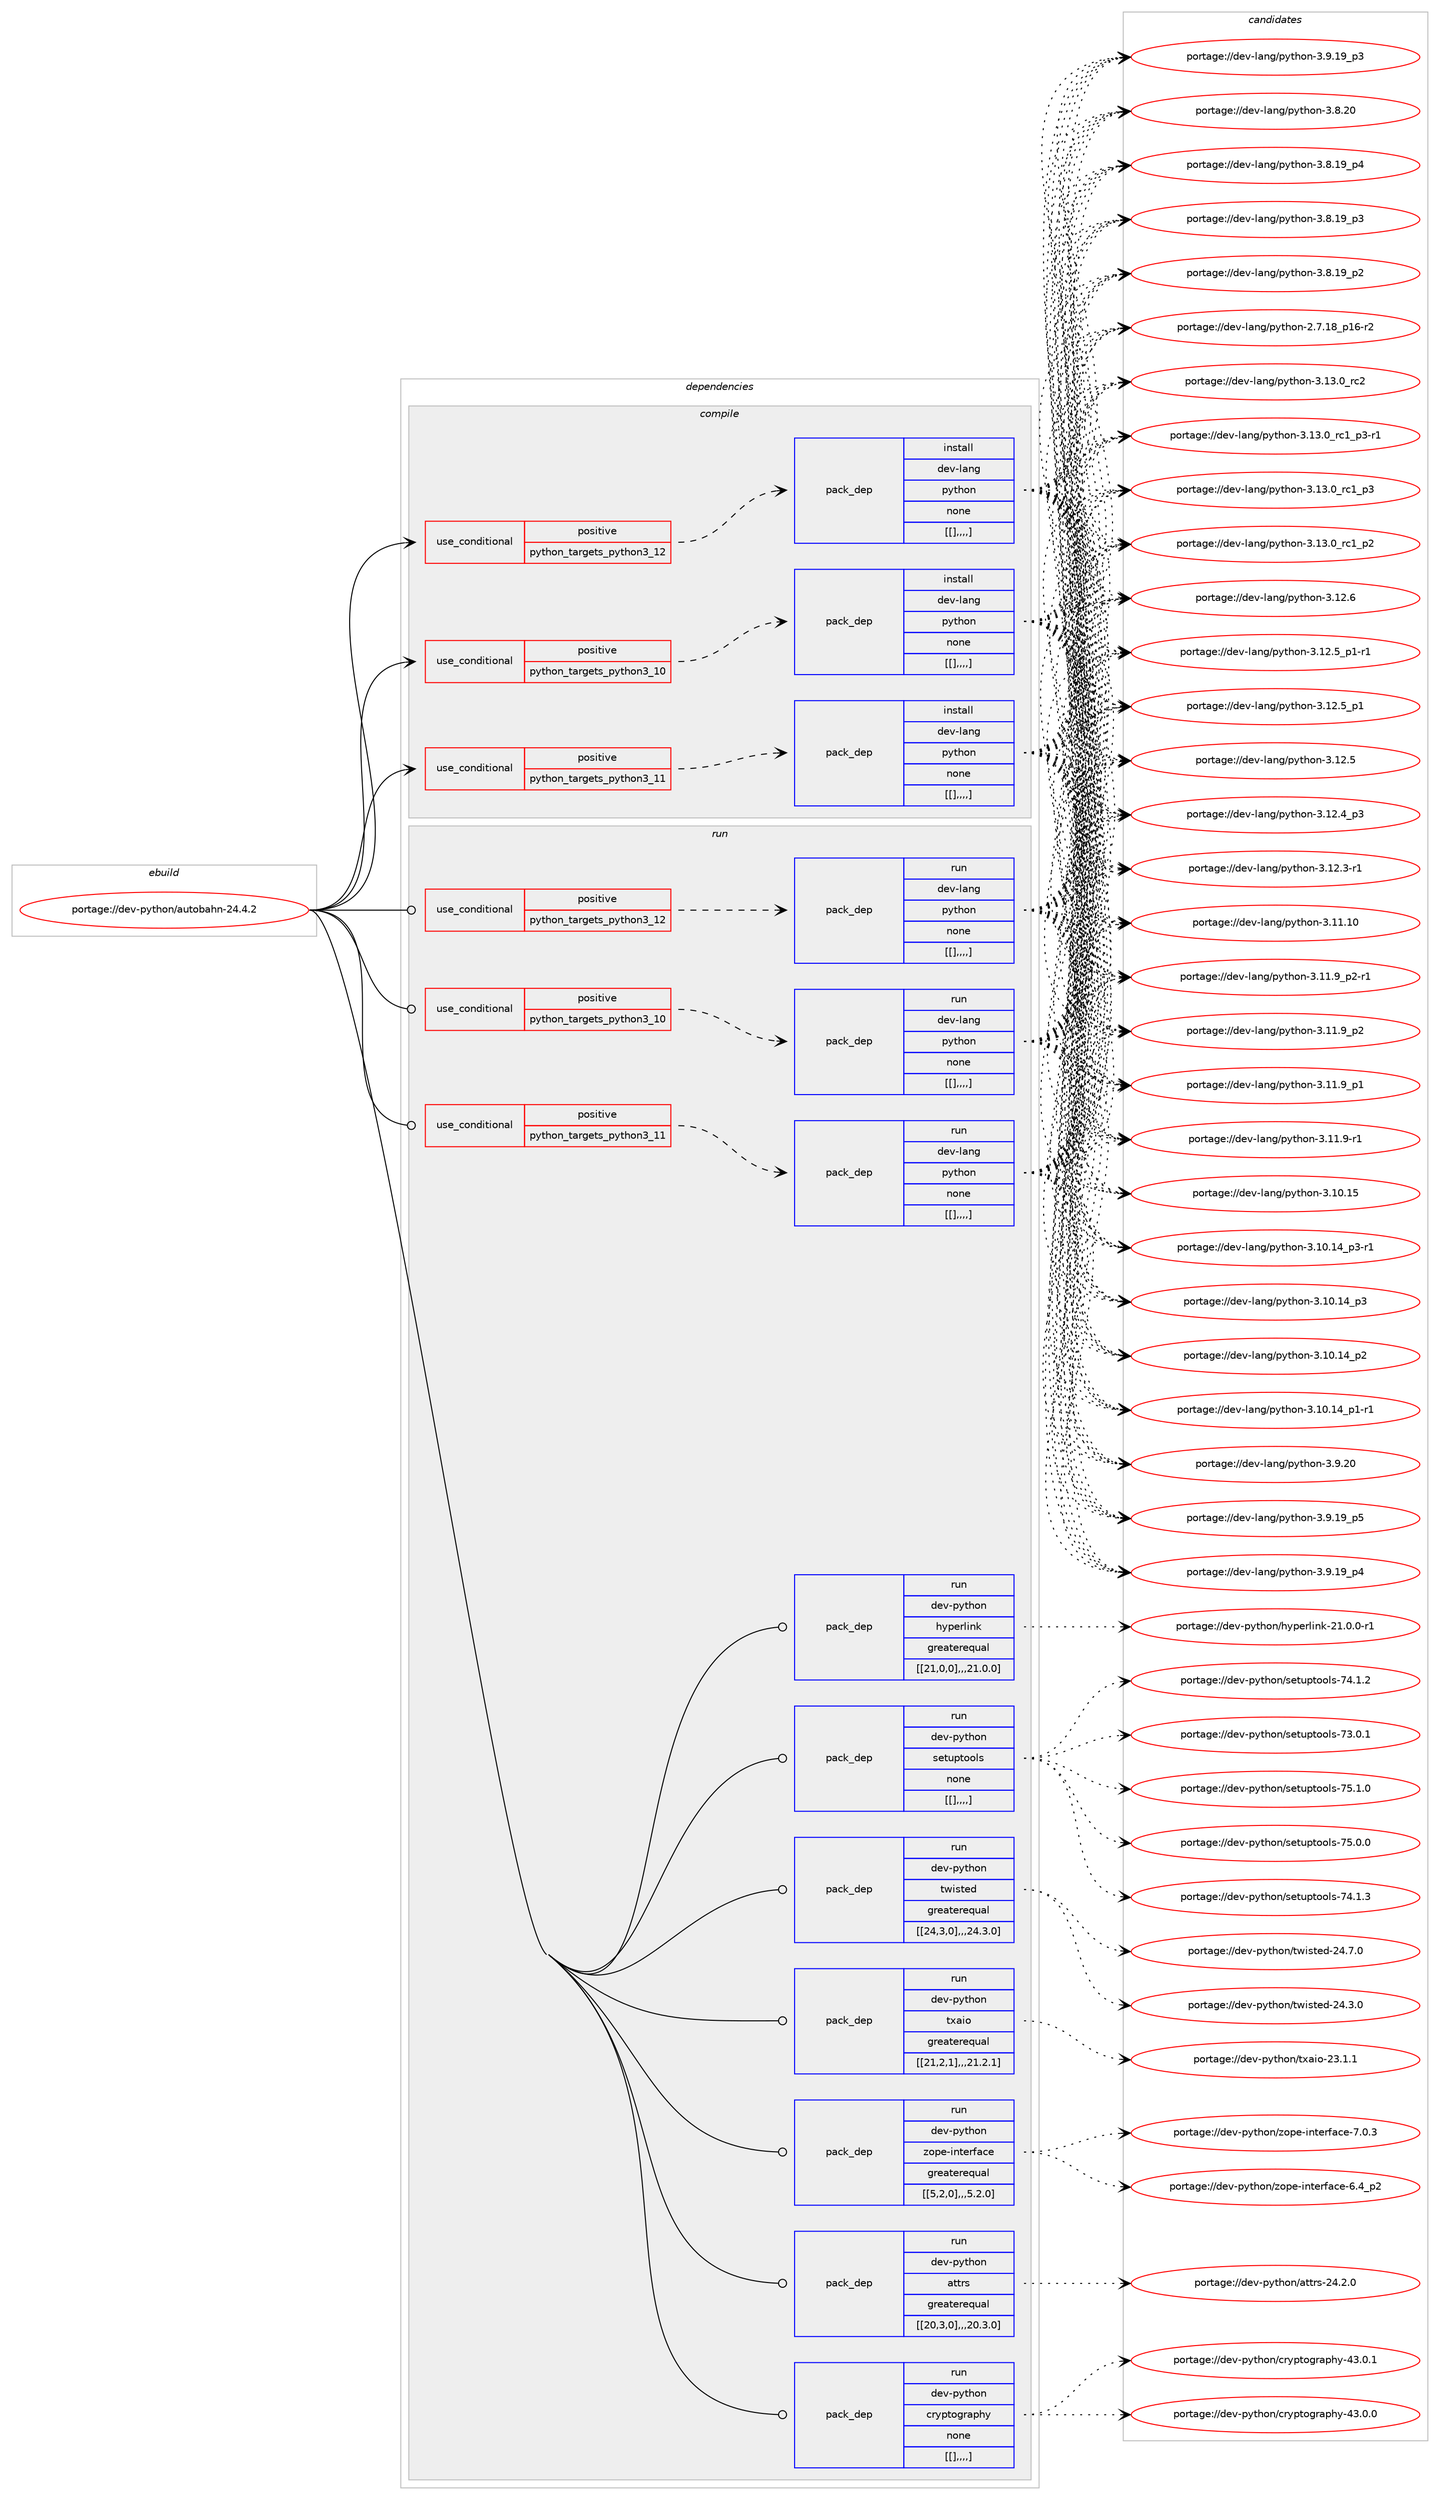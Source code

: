 digraph prolog {

# *************
# Graph options
# *************

newrank=true;
concentrate=true;
compound=true;
graph [rankdir=LR,fontname=Helvetica,fontsize=10,ranksep=1.5];#, ranksep=2.5, nodesep=0.2];
edge  [arrowhead=vee];
node  [fontname=Helvetica,fontsize=10];

# **********
# The ebuild
# **********

subgraph cluster_leftcol {
color=gray;
label=<<i>ebuild</i>>;
id [label="portage://dev-python/autobahn-24.4.2", color=red, width=4, href="../dev-python/autobahn-24.4.2.svg"];
}

# ****************
# The dependencies
# ****************

subgraph cluster_midcol {
color=gray;
label=<<i>dependencies</i>>;
subgraph cluster_compile {
fillcolor="#eeeeee";
style=filled;
label=<<i>compile</i>>;
subgraph cond31638 {
dependency143150 [label=<<TABLE BORDER="0" CELLBORDER="1" CELLSPACING="0" CELLPADDING="4"><TR><TD ROWSPAN="3" CELLPADDING="10">use_conditional</TD></TR><TR><TD>positive</TD></TR><TR><TD>python_targets_python3_10</TD></TR></TABLE>>, shape=none, color=red];
subgraph pack110299 {
dependency143151 [label=<<TABLE BORDER="0" CELLBORDER="1" CELLSPACING="0" CELLPADDING="4" WIDTH="220"><TR><TD ROWSPAN="6" CELLPADDING="30">pack_dep</TD></TR><TR><TD WIDTH="110">install</TD></TR><TR><TD>dev-lang</TD></TR><TR><TD>python</TD></TR><TR><TD>none</TD></TR><TR><TD>[[],,,,]</TD></TR></TABLE>>, shape=none, color=blue];
}
dependency143150:e -> dependency143151:w [weight=20,style="dashed",arrowhead="vee"];
}
id:e -> dependency143150:w [weight=20,style="solid",arrowhead="vee"];
subgraph cond31639 {
dependency143152 [label=<<TABLE BORDER="0" CELLBORDER="1" CELLSPACING="0" CELLPADDING="4"><TR><TD ROWSPAN="3" CELLPADDING="10">use_conditional</TD></TR><TR><TD>positive</TD></TR><TR><TD>python_targets_python3_11</TD></TR></TABLE>>, shape=none, color=red];
subgraph pack110300 {
dependency143153 [label=<<TABLE BORDER="0" CELLBORDER="1" CELLSPACING="0" CELLPADDING="4" WIDTH="220"><TR><TD ROWSPAN="6" CELLPADDING="30">pack_dep</TD></TR><TR><TD WIDTH="110">install</TD></TR><TR><TD>dev-lang</TD></TR><TR><TD>python</TD></TR><TR><TD>none</TD></TR><TR><TD>[[],,,,]</TD></TR></TABLE>>, shape=none, color=blue];
}
dependency143152:e -> dependency143153:w [weight=20,style="dashed",arrowhead="vee"];
}
id:e -> dependency143152:w [weight=20,style="solid",arrowhead="vee"];
subgraph cond31640 {
dependency143154 [label=<<TABLE BORDER="0" CELLBORDER="1" CELLSPACING="0" CELLPADDING="4"><TR><TD ROWSPAN="3" CELLPADDING="10">use_conditional</TD></TR><TR><TD>positive</TD></TR><TR><TD>python_targets_python3_12</TD></TR></TABLE>>, shape=none, color=red];
subgraph pack110301 {
dependency143155 [label=<<TABLE BORDER="0" CELLBORDER="1" CELLSPACING="0" CELLPADDING="4" WIDTH="220"><TR><TD ROWSPAN="6" CELLPADDING="30">pack_dep</TD></TR><TR><TD WIDTH="110">install</TD></TR><TR><TD>dev-lang</TD></TR><TR><TD>python</TD></TR><TR><TD>none</TD></TR><TR><TD>[[],,,,]</TD></TR></TABLE>>, shape=none, color=blue];
}
dependency143154:e -> dependency143155:w [weight=20,style="dashed",arrowhead="vee"];
}
id:e -> dependency143154:w [weight=20,style="solid",arrowhead="vee"];
}
subgraph cluster_compileandrun {
fillcolor="#eeeeee";
style=filled;
label=<<i>compile and run</i>>;
}
subgraph cluster_run {
fillcolor="#eeeeee";
style=filled;
label=<<i>run</i>>;
subgraph cond31641 {
dependency143156 [label=<<TABLE BORDER="0" CELLBORDER="1" CELLSPACING="0" CELLPADDING="4"><TR><TD ROWSPAN="3" CELLPADDING="10">use_conditional</TD></TR><TR><TD>positive</TD></TR><TR><TD>python_targets_python3_10</TD></TR></TABLE>>, shape=none, color=red];
subgraph pack110302 {
dependency143157 [label=<<TABLE BORDER="0" CELLBORDER="1" CELLSPACING="0" CELLPADDING="4" WIDTH="220"><TR><TD ROWSPAN="6" CELLPADDING="30">pack_dep</TD></TR><TR><TD WIDTH="110">run</TD></TR><TR><TD>dev-lang</TD></TR><TR><TD>python</TD></TR><TR><TD>none</TD></TR><TR><TD>[[],,,,]</TD></TR></TABLE>>, shape=none, color=blue];
}
dependency143156:e -> dependency143157:w [weight=20,style="dashed",arrowhead="vee"];
}
id:e -> dependency143156:w [weight=20,style="solid",arrowhead="odot"];
subgraph cond31642 {
dependency143158 [label=<<TABLE BORDER="0" CELLBORDER="1" CELLSPACING="0" CELLPADDING="4"><TR><TD ROWSPAN="3" CELLPADDING="10">use_conditional</TD></TR><TR><TD>positive</TD></TR><TR><TD>python_targets_python3_11</TD></TR></TABLE>>, shape=none, color=red];
subgraph pack110303 {
dependency143159 [label=<<TABLE BORDER="0" CELLBORDER="1" CELLSPACING="0" CELLPADDING="4" WIDTH="220"><TR><TD ROWSPAN="6" CELLPADDING="30">pack_dep</TD></TR><TR><TD WIDTH="110">run</TD></TR><TR><TD>dev-lang</TD></TR><TR><TD>python</TD></TR><TR><TD>none</TD></TR><TR><TD>[[],,,,]</TD></TR></TABLE>>, shape=none, color=blue];
}
dependency143158:e -> dependency143159:w [weight=20,style="dashed",arrowhead="vee"];
}
id:e -> dependency143158:w [weight=20,style="solid",arrowhead="odot"];
subgraph cond31643 {
dependency143160 [label=<<TABLE BORDER="0" CELLBORDER="1" CELLSPACING="0" CELLPADDING="4"><TR><TD ROWSPAN="3" CELLPADDING="10">use_conditional</TD></TR><TR><TD>positive</TD></TR><TR><TD>python_targets_python3_12</TD></TR></TABLE>>, shape=none, color=red];
subgraph pack110304 {
dependency143161 [label=<<TABLE BORDER="0" CELLBORDER="1" CELLSPACING="0" CELLPADDING="4" WIDTH="220"><TR><TD ROWSPAN="6" CELLPADDING="30">pack_dep</TD></TR><TR><TD WIDTH="110">run</TD></TR><TR><TD>dev-lang</TD></TR><TR><TD>python</TD></TR><TR><TD>none</TD></TR><TR><TD>[[],,,,]</TD></TR></TABLE>>, shape=none, color=blue];
}
dependency143160:e -> dependency143161:w [weight=20,style="dashed",arrowhead="vee"];
}
id:e -> dependency143160:w [weight=20,style="solid",arrowhead="odot"];
subgraph pack110305 {
dependency143162 [label=<<TABLE BORDER="0" CELLBORDER="1" CELLSPACING="0" CELLPADDING="4" WIDTH="220"><TR><TD ROWSPAN="6" CELLPADDING="30">pack_dep</TD></TR><TR><TD WIDTH="110">run</TD></TR><TR><TD>dev-python</TD></TR><TR><TD>attrs</TD></TR><TR><TD>greaterequal</TD></TR><TR><TD>[[20,3,0],,,20.3.0]</TD></TR></TABLE>>, shape=none, color=blue];
}
id:e -> dependency143162:w [weight=20,style="solid",arrowhead="odot"];
subgraph pack110306 {
dependency143163 [label=<<TABLE BORDER="0" CELLBORDER="1" CELLSPACING="0" CELLPADDING="4" WIDTH="220"><TR><TD ROWSPAN="6" CELLPADDING="30">pack_dep</TD></TR><TR><TD WIDTH="110">run</TD></TR><TR><TD>dev-python</TD></TR><TR><TD>cryptography</TD></TR><TR><TD>none</TD></TR><TR><TD>[[],,,,]</TD></TR></TABLE>>, shape=none, color=blue];
}
id:e -> dependency143163:w [weight=20,style="solid",arrowhead="odot"];
subgraph pack110307 {
dependency143164 [label=<<TABLE BORDER="0" CELLBORDER="1" CELLSPACING="0" CELLPADDING="4" WIDTH="220"><TR><TD ROWSPAN="6" CELLPADDING="30">pack_dep</TD></TR><TR><TD WIDTH="110">run</TD></TR><TR><TD>dev-python</TD></TR><TR><TD>hyperlink</TD></TR><TR><TD>greaterequal</TD></TR><TR><TD>[[21,0,0],,,21.0.0]</TD></TR></TABLE>>, shape=none, color=blue];
}
id:e -> dependency143164:w [weight=20,style="solid",arrowhead="odot"];
subgraph pack110308 {
dependency143165 [label=<<TABLE BORDER="0" CELLBORDER="1" CELLSPACING="0" CELLPADDING="4" WIDTH="220"><TR><TD ROWSPAN="6" CELLPADDING="30">pack_dep</TD></TR><TR><TD WIDTH="110">run</TD></TR><TR><TD>dev-python</TD></TR><TR><TD>setuptools</TD></TR><TR><TD>none</TD></TR><TR><TD>[[],,,,]</TD></TR></TABLE>>, shape=none, color=blue];
}
id:e -> dependency143165:w [weight=20,style="solid",arrowhead="odot"];
subgraph pack110309 {
dependency143166 [label=<<TABLE BORDER="0" CELLBORDER="1" CELLSPACING="0" CELLPADDING="4" WIDTH="220"><TR><TD ROWSPAN="6" CELLPADDING="30">pack_dep</TD></TR><TR><TD WIDTH="110">run</TD></TR><TR><TD>dev-python</TD></TR><TR><TD>twisted</TD></TR><TR><TD>greaterequal</TD></TR><TR><TD>[[24,3,0],,,24.3.0]</TD></TR></TABLE>>, shape=none, color=blue];
}
id:e -> dependency143166:w [weight=20,style="solid",arrowhead="odot"];
subgraph pack110310 {
dependency143167 [label=<<TABLE BORDER="0" CELLBORDER="1" CELLSPACING="0" CELLPADDING="4" WIDTH="220"><TR><TD ROWSPAN="6" CELLPADDING="30">pack_dep</TD></TR><TR><TD WIDTH="110">run</TD></TR><TR><TD>dev-python</TD></TR><TR><TD>txaio</TD></TR><TR><TD>greaterequal</TD></TR><TR><TD>[[21,2,1],,,21.2.1]</TD></TR></TABLE>>, shape=none, color=blue];
}
id:e -> dependency143167:w [weight=20,style="solid",arrowhead="odot"];
subgraph pack110311 {
dependency143168 [label=<<TABLE BORDER="0" CELLBORDER="1" CELLSPACING="0" CELLPADDING="4" WIDTH="220"><TR><TD ROWSPAN="6" CELLPADDING="30">pack_dep</TD></TR><TR><TD WIDTH="110">run</TD></TR><TR><TD>dev-python</TD></TR><TR><TD>zope-interface</TD></TR><TR><TD>greaterequal</TD></TR><TR><TD>[[5,2,0],,,5.2.0]</TD></TR></TABLE>>, shape=none, color=blue];
}
id:e -> dependency143168:w [weight=20,style="solid",arrowhead="odot"];
}
}

# **************
# The candidates
# **************

subgraph cluster_choices {
rank=same;
color=gray;
label=<<i>candidates</i>>;

subgraph choice110299 {
color=black;
nodesep=1;
choice10010111845108971101034711212111610411111045514649514648951149950 [label="portage://dev-lang/python-3.13.0_rc2", color=red, width=4,href="../dev-lang/python-3.13.0_rc2.svg"];
choice1001011184510897110103471121211161041111104551464951464895114994995112514511449 [label="portage://dev-lang/python-3.13.0_rc1_p3-r1", color=red, width=4,href="../dev-lang/python-3.13.0_rc1_p3-r1.svg"];
choice100101118451089711010347112121116104111110455146495146489511499499511251 [label="portage://dev-lang/python-3.13.0_rc1_p3", color=red, width=4,href="../dev-lang/python-3.13.0_rc1_p3.svg"];
choice100101118451089711010347112121116104111110455146495146489511499499511250 [label="portage://dev-lang/python-3.13.0_rc1_p2", color=red, width=4,href="../dev-lang/python-3.13.0_rc1_p2.svg"];
choice10010111845108971101034711212111610411111045514649504654 [label="portage://dev-lang/python-3.12.6", color=red, width=4,href="../dev-lang/python-3.12.6.svg"];
choice1001011184510897110103471121211161041111104551464950465395112494511449 [label="portage://dev-lang/python-3.12.5_p1-r1", color=red, width=4,href="../dev-lang/python-3.12.5_p1-r1.svg"];
choice100101118451089711010347112121116104111110455146495046539511249 [label="portage://dev-lang/python-3.12.5_p1", color=red, width=4,href="../dev-lang/python-3.12.5_p1.svg"];
choice10010111845108971101034711212111610411111045514649504653 [label="portage://dev-lang/python-3.12.5", color=red, width=4,href="../dev-lang/python-3.12.5.svg"];
choice100101118451089711010347112121116104111110455146495046529511251 [label="portage://dev-lang/python-3.12.4_p3", color=red, width=4,href="../dev-lang/python-3.12.4_p3.svg"];
choice100101118451089711010347112121116104111110455146495046514511449 [label="portage://dev-lang/python-3.12.3-r1", color=red, width=4,href="../dev-lang/python-3.12.3-r1.svg"];
choice1001011184510897110103471121211161041111104551464949464948 [label="portage://dev-lang/python-3.11.10", color=red, width=4,href="../dev-lang/python-3.11.10.svg"];
choice1001011184510897110103471121211161041111104551464949465795112504511449 [label="portage://dev-lang/python-3.11.9_p2-r1", color=red, width=4,href="../dev-lang/python-3.11.9_p2-r1.svg"];
choice100101118451089711010347112121116104111110455146494946579511250 [label="portage://dev-lang/python-3.11.9_p2", color=red, width=4,href="../dev-lang/python-3.11.9_p2.svg"];
choice100101118451089711010347112121116104111110455146494946579511249 [label="portage://dev-lang/python-3.11.9_p1", color=red, width=4,href="../dev-lang/python-3.11.9_p1.svg"];
choice100101118451089711010347112121116104111110455146494946574511449 [label="portage://dev-lang/python-3.11.9-r1", color=red, width=4,href="../dev-lang/python-3.11.9-r1.svg"];
choice1001011184510897110103471121211161041111104551464948464953 [label="portage://dev-lang/python-3.10.15", color=red, width=4,href="../dev-lang/python-3.10.15.svg"];
choice100101118451089711010347112121116104111110455146494846495295112514511449 [label="portage://dev-lang/python-3.10.14_p3-r1", color=red, width=4,href="../dev-lang/python-3.10.14_p3-r1.svg"];
choice10010111845108971101034711212111610411111045514649484649529511251 [label="portage://dev-lang/python-3.10.14_p3", color=red, width=4,href="../dev-lang/python-3.10.14_p3.svg"];
choice10010111845108971101034711212111610411111045514649484649529511250 [label="portage://dev-lang/python-3.10.14_p2", color=red, width=4,href="../dev-lang/python-3.10.14_p2.svg"];
choice100101118451089711010347112121116104111110455146494846495295112494511449 [label="portage://dev-lang/python-3.10.14_p1-r1", color=red, width=4,href="../dev-lang/python-3.10.14_p1-r1.svg"];
choice10010111845108971101034711212111610411111045514657465048 [label="portage://dev-lang/python-3.9.20", color=red, width=4,href="../dev-lang/python-3.9.20.svg"];
choice100101118451089711010347112121116104111110455146574649579511253 [label="portage://dev-lang/python-3.9.19_p5", color=red, width=4,href="../dev-lang/python-3.9.19_p5.svg"];
choice100101118451089711010347112121116104111110455146574649579511252 [label="portage://dev-lang/python-3.9.19_p4", color=red, width=4,href="../dev-lang/python-3.9.19_p4.svg"];
choice100101118451089711010347112121116104111110455146574649579511251 [label="portage://dev-lang/python-3.9.19_p3", color=red, width=4,href="../dev-lang/python-3.9.19_p3.svg"];
choice10010111845108971101034711212111610411111045514656465048 [label="portage://dev-lang/python-3.8.20", color=red, width=4,href="../dev-lang/python-3.8.20.svg"];
choice100101118451089711010347112121116104111110455146564649579511252 [label="portage://dev-lang/python-3.8.19_p4", color=red, width=4,href="../dev-lang/python-3.8.19_p4.svg"];
choice100101118451089711010347112121116104111110455146564649579511251 [label="portage://dev-lang/python-3.8.19_p3", color=red, width=4,href="../dev-lang/python-3.8.19_p3.svg"];
choice100101118451089711010347112121116104111110455146564649579511250 [label="portage://dev-lang/python-3.8.19_p2", color=red, width=4,href="../dev-lang/python-3.8.19_p2.svg"];
choice100101118451089711010347112121116104111110455046554649569511249544511450 [label="portage://dev-lang/python-2.7.18_p16-r2", color=red, width=4,href="../dev-lang/python-2.7.18_p16-r2.svg"];
dependency143151:e -> choice10010111845108971101034711212111610411111045514649514648951149950:w [style=dotted,weight="100"];
dependency143151:e -> choice1001011184510897110103471121211161041111104551464951464895114994995112514511449:w [style=dotted,weight="100"];
dependency143151:e -> choice100101118451089711010347112121116104111110455146495146489511499499511251:w [style=dotted,weight="100"];
dependency143151:e -> choice100101118451089711010347112121116104111110455146495146489511499499511250:w [style=dotted,weight="100"];
dependency143151:e -> choice10010111845108971101034711212111610411111045514649504654:w [style=dotted,weight="100"];
dependency143151:e -> choice1001011184510897110103471121211161041111104551464950465395112494511449:w [style=dotted,weight="100"];
dependency143151:e -> choice100101118451089711010347112121116104111110455146495046539511249:w [style=dotted,weight="100"];
dependency143151:e -> choice10010111845108971101034711212111610411111045514649504653:w [style=dotted,weight="100"];
dependency143151:e -> choice100101118451089711010347112121116104111110455146495046529511251:w [style=dotted,weight="100"];
dependency143151:e -> choice100101118451089711010347112121116104111110455146495046514511449:w [style=dotted,weight="100"];
dependency143151:e -> choice1001011184510897110103471121211161041111104551464949464948:w [style=dotted,weight="100"];
dependency143151:e -> choice1001011184510897110103471121211161041111104551464949465795112504511449:w [style=dotted,weight="100"];
dependency143151:e -> choice100101118451089711010347112121116104111110455146494946579511250:w [style=dotted,weight="100"];
dependency143151:e -> choice100101118451089711010347112121116104111110455146494946579511249:w [style=dotted,weight="100"];
dependency143151:e -> choice100101118451089711010347112121116104111110455146494946574511449:w [style=dotted,weight="100"];
dependency143151:e -> choice1001011184510897110103471121211161041111104551464948464953:w [style=dotted,weight="100"];
dependency143151:e -> choice100101118451089711010347112121116104111110455146494846495295112514511449:w [style=dotted,weight="100"];
dependency143151:e -> choice10010111845108971101034711212111610411111045514649484649529511251:w [style=dotted,weight="100"];
dependency143151:e -> choice10010111845108971101034711212111610411111045514649484649529511250:w [style=dotted,weight="100"];
dependency143151:e -> choice100101118451089711010347112121116104111110455146494846495295112494511449:w [style=dotted,weight="100"];
dependency143151:e -> choice10010111845108971101034711212111610411111045514657465048:w [style=dotted,weight="100"];
dependency143151:e -> choice100101118451089711010347112121116104111110455146574649579511253:w [style=dotted,weight="100"];
dependency143151:e -> choice100101118451089711010347112121116104111110455146574649579511252:w [style=dotted,weight="100"];
dependency143151:e -> choice100101118451089711010347112121116104111110455146574649579511251:w [style=dotted,weight="100"];
dependency143151:e -> choice10010111845108971101034711212111610411111045514656465048:w [style=dotted,weight="100"];
dependency143151:e -> choice100101118451089711010347112121116104111110455146564649579511252:w [style=dotted,weight="100"];
dependency143151:e -> choice100101118451089711010347112121116104111110455146564649579511251:w [style=dotted,weight="100"];
dependency143151:e -> choice100101118451089711010347112121116104111110455146564649579511250:w [style=dotted,weight="100"];
dependency143151:e -> choice100101118451089711010347112121116104111110455046554649569511249544511450:w [style=dotted,weight="100"];
}
subgraph choice110300 {
color=black;
nodesep=1;
choice10010111845108971101034711212111610411111045514649514648951149950 [label="portage://dev-lang/python-3.13.0_rc2", color=red, width=4,href="../dev-lang/python-3.13.0_rc2.svg"];
choice1001011184510897110103471121211161041111104551464951464895114994995112514511449 [label="portage://dev-lang/python-3.13.0_rc1_p3-r1", color=red, width=4,href="../dev-lang/python-3.13.0_rc1_p3-r1.svg"];
choice100101118451089711010347112121116104111110455146495146489511499499511251 [label="portage://dev-lang/python-3.13.0_rc1_p3", color=red, width=4,href="../dev-lang/python-3.13.0_rc1_p3.svg"];
choice100101118451089711010347112121116104111110455146495146489511499499511250 [label="portage://dev-lang/python-3.13.0_rc1_p2", color=red, width=4,href="../dev-lang/python-3.13.0_rc1_p2.svg"];
choice10010111845108971101034711212111610411111045514649504654 [label="portage://dev-lang/python-3.12.6", color=red, width=4,href="../dev-lang/python-3.12.6.svg"];
choice1001011184510897110103471121211161041111104551464950465395112494511449 [label="portage://dev-lang/python-3.12.5_p1-r1", color=red, width=4,href="../dev-lang/python-3.12.5_p1-r1.svg"];
choice100101118451089711010347112121116104111110455146495046539511249 [label="portage://dev-lang/python-3.12.5_p1", color=red, width=4,href="../dev-lang/python-3.12.5_p1.svg"];
choice10010111845108971101034711212111610411111045514649504653 [label="portage://dev-lang/python-3.12.5", color=red, width=4,href="../dev-lang/python-3.12.5.svg"];
choice100101118451089711010347112121116104111110455146495046529511251 [label="portage://dev-lang/python-3.12.4_p3", color=red, width=4,href="../dev-lang/python-3.12.4_p3.svg"];
choice100101118451089711010347112121116104111110455146495046514511449 [label="portage://dev-lang/python-3.12.3-r1", color=red, width=4,href="../dev-lang/python-3.12.3-r1.svg"];
choice1001011184510897110103471121211161041111104551464949464948 [label="portage://dev-lang/python-3.11.10", color=red, width=4,href="../dev-lang/python-3.11.10.svg"];
choice1001011184510897110103471121211161041111104551464949465795112504511449 [label="portage://dev-lang/python-3.11.9_p2-r1", color=red, width=4,href="../dev-lang/python-3.11.9_p2-r1.svg"];
choice100101118451089711010347112121116104111110455146494946579511250 [label="portage://dev-lang/python-3.11.9_p2", color=red, width=4,href="../dev-lang/python-3.11.9_p2.svg"];
choice100101118451089711010347112121116104111110455146494946579511249 [label="portage://dev-lang/python-3.11.9_p1", color=red, width=4,href="../dev-lang/python-3.11.9_p1.svg"];
choice100101118451089711010347112121116104111110455146494946574511449 [label="portage://dev-lang/python-3.11.9-r1", color=red, width=4,href="../dev-lang/python-3.11.9-r1.svg"];
choice1001011184510897110103471121211161041111104551464948464953 [label="portage://dev-lang/python-3.10.15", color=red, width=4,href="../dev-lang/python-3.10.15.svg"];
choice100101118451089711010347112121116104111110455146494846495295112514511449 [label="portage://dev-lang/python-3.10.14_p3-r1", color=red, width=4,href="../dev-lang/python-3.10.14_p3-r1.svg"];
choice10010111845108971101034711212111610411111045514649484649529511251 [label="portage://dev-lang/python-3.10.14_p3", color=red, width=4,href="../dev-lang/python-3.10.14_p3.svg"];
choice10010111845108971101034711212111610411111045514649484649529511250 [label="portage://dev-lang/python-3.10.14_p2", color=red, width=4,href="../dev-lang/python-3.10.14_p2.svg"];
choice100101118451089711010347112121116104111110455146494846495295112494511449 [label="portage://dev-lang/python-3.10.14_p1-r1", color=red, width=4,href="../dev-lang/python-3.10.14_p1-r1.svg"];
choice10010111845108971101034711212111610411111045514657465048 [label="portage://dev-lang/python-3.9.20", color=red, width=4,href="../dev-lang/python-3.9.20.svg"];
choice100101118451089711010347112121116104111110455146574649579511253 [label="portage://dev-lang/python-3.9.19_p5", color=red, width=4,href="../dev-lang/python-3.9.19_p5.svg"];
choice100101118451089711010347112121116104111110455146574649579511252 [label="portage://dev-lang/python-3.9.19_p4", color=red, width=4,href="../dev-lang/python-3.9.19_p4.svg"];
choice100101118451089711010347112121116104111110455146574649579511251 [label="portage://dev-lang/python-3.9.19_p3", color=red, width=4,href="../dev-lang/python-3.9.19_p3.svg"];
choice10010111845108971101034711212111610411111045514656465048 [label="portage://dev-lang/python-3.8.20", color=red, width=4,href="../dev-lang/python-3.8.20.svg"];
choice100101118451089711010347112121116104111110455146564649579511252 [label="portage://dev-lang/python-3.8.19_p4", color=red, width=4,href="../dev-lang/python-3.8.19_p4.svg"];
choice100101118451089711010347112121116104111110455146564649579511251 [label="portage://dev-lang/python-3.8.19_p3", color=red, width=4,href="../dev-lang/python-3.8.19_p3.svg"];
choice100101118451089711010347112121116104111110455146564649579511250 [label="portage://dev-lang/python-3.8.19_p2", color=red, width=4,href="../dev-lang/python-3.8.19_p2.svg"];
choice100101118451089711010347112121116104111110455046554649569511249544511450 [label="portage://dev-lang/python-2.7.18_p16-r2", color=red, width=4,href="../dev-lang/python-2.7.18_p16-r2.svg"];
dependency143153:e -> choice10010111845108971101034711212111610411111045514649514648951149950:w [style=dotted,weight="100"];
dependency143153:e -> choice1001011184510897110103471121211161041111104551464951464895114994995112514511449:w [style=dotted,weight="100"];
dependency143153:e -> choice100101118451089711010347112121116104111110455146495146489511499499511251:w [style=dotted,weight="100"];
dependency143153:e -> choice100101118451089711010347112121116104111110455146495146489511499499511250:w [style=dotted,weight="100"];
dependency143153:e -> choice10010111845108971101034711212111610411111045514649504654:w [style=dotted,weight="100"];
dependency143153:e -> choice1001011184510897110103471121211161041111104551464950465395112494511449:w [style=dotted,weight="100"];
dependency143153:e -> choice100101118451089711010347112121116104111110455146495046539511249:w [style=dotted,weight="100"];
dependency143153:e -> choice10010111845108971101034711212111610411111045514649504653:w [style=dotted,weight="100"];
dependency143153:e -> choice100101118451089711010347112121116104111110455146495046529511251:w [style=dotted,weight="100"];
dependency143153:e -> choice100101118451089711010347112121116104111110455146495046514511449:w [style=dotted,weight="100"];
dependency143153:e -> choice1001011184510897110103471121211161041111104551464949464948:w [style=dotted,weight="100"];
dependency143153:e -> choice1001011184510897110103471121211161041111104551464949465795112504511449:w [style=dotted,weight="100"];
dependency143153:e -> choice100101118451089711010347112121116104111110455146494946579511250:w [style=dotted,weight="100"];
dependency143153:e -> choice100101118451089711010347112121116104111110455146494946579511249:w [style=dotted,weight="100"];
dependency143153:e -> choice100101118451089711010347112121116104111110455146494946574511449:w [style=dotted,weight="100"];
dependency143153:e -> choice1001011184510897110103471121211161041111104551464948464953:w [style=dotted,weight="100"];
dependency143153:e -> choice100101118451089711010347112121116104111110455146494846495295112514511449:w [style=dotted,weight="100"];
dependency143153:e -> choice10010111845108971101034711212111610411111045514649484649529511251:w [style=dotted,weight="100"];
dependency143153:e -> choice10010111845108971101034711212111610411111045514649484649529511250:w [style=dotted,weight="100"];
dependency143153:e -> choice100101118451089711010347112121116104111110455146494846495295112494511449:w [style=dotted,weight="100"];
dependency143153:e -> choice10010111845108971101034711212111610411111045514657465048:w [style=dotted,weight="100"];
dependency143153:e -> choice100101118451089711010347112121116104111110455146574649579511253:w [style=dotted,weight="100"];
dependency143153:e -> choice100101118451089711010347112121116104111110455146574649579511252:w [style=dotted,weight="100"];
dependency143153:e -> choice100101118451089711010347112121116104111110455146574649579511251:w [style=dotted,weight="100"];
dependency143153:e -> choice10010111845108971101034711212111610411111045514656465048:w [style=dotted,weight="100"];
dependency143153:e -> choice100101118451089711010347112121116104111110455146564649579511252:w [style=dotted,weight="100"];
dependency143153:e -> choice100101118451089711010347112121116104111110455146564649579511251:w [style=dotted,weight="100"];
dependency143153:e -> choice100101118451089711010347112121116104111110455146564649579511250:w [style=dotted,weight="100"];
dependency143153:e -> choice100101118451089711010347112121116104111110455046554649569511249544511450:w [style=dotted,weight="100"];
}
subgraph choice110301 {
color=black;
nodesep=1;
choice10010111845108971101034711212111610411111045514649514648951149950 [label="portage://dev-lang/python-3.13.0_rc2", color=red, width=4,href="../dev-lang/python-3.13.0_rc2.svg"];
choice1001011184510897110103471121211161041111104551464951464895114994995112514511449 [label="portage://dev-lang/python-3.13.0_rc1_p3-r1", color=red, width=4,href="../dev-lang/python-3.13.0_rc1_p3-r1.svg"];
choice100101118451089711010347112121116104111110455146495146489511499499511251 [label="portage://dev-lang/python-3.13.0_rc1_p3", color=red, width=4,href="../dev-lang/python-3.13.0_rc1_p3.svg"];
choice100101118451089711010347112121116104111110455146495146489511499499511250 [label="portage://dev-lang/python-3.13.0_rc1_p2", color=red, width=4,href="../dev-lang/python-3.13.0_rc1_p2.svg"];
choice10010111845108971101034711212111610411111045514649504654 [label="portage://dev-lang/python-3.12.6", color=red, width=4,href="../dev-lang/python-3.12.6.svg"];
choice1001011184510897110103471121211161041111104551464950465395112494511449 [label="portage://dev-lang/python-3.12.5_p1-r1", color=red, width=4,href="../dev-lang/python-3.12.5_p1-r1.svg"];
choice100101118451089711010347112121116104111110455146495046539511249 [label="portage://dev-lang/python-3.12.5_p1", color=red, width=4,href="../dev-lang/python-3.12.5_p1.svg"];
choice10010111845108971101034711212111610411111045514649504653 [label="portage://dev-lang/python-3.12.5", color=red, width=4,href="../dev-lang/python-3.12.5.svg"];
choice100101118451089711010347112121116104111110455146495046529511251 [label="portage://dev-lang/python-3.12.4_p3", color=red, width=4,href="../dev-lang/python-3.12.4_p3.svg"];
choice100101118451089711010347112121116104111110455146495046514511449 [label="portage://dev-lang/python-3.12.3-r1", color=red, width=4,href="../dev-lang/python-3.12.3-r1.svg"];
choice1001011184510897110103471121211161041111104551464949464948 [label="portage://dev-lang/python-3.11.10", color=red, width=4,href="../dev-lang/python-3.11.10.svg"];
choice1001011184510897110103471121211161041111104551464949465795112504511449 [label="portage://dev-lang/python-3.11.9_p2-r1", color=red, width=4,href="../dev-lang/python-3.11.9_p2-r1.svg"];
choice100101118451089711010347112121116104111110455146494946579511250 [label="portage://dev-lang/python-3.11.9_p2", color=red, width=4,href="../dev-lang/python-3.11.9_p2.svg"];
choice100101118451089711010347112121116104111110455146494946579511249 [label="portage://dev-lang/python-3.11.9_p1", color=red, width=4,href="../dev-lang/python-3.11.9_p1.svg"];
choice100101118451089711010347112121116104111110455146494946574511449 [label="portage://dev-lang/python-3.11.9-r1", color=red, width=4,href="../dev-lang/python-3.11.9-r1.svg"];
choice1001011184510897110103471121211161041111104551464948464953 [label="portage://dev-lang/python-3.10.15", color=red, width=4,href="../dev-lang/python-3.10.15.svg"];
choice100101118451089711010347112121116104111110455146494846495295112514511449 [label="portage://dev-lang/python-3.10.14_p3-r1", color=red, width=4,href="../dev-lang/python-3.10.14_p3-r1.svg"];
choice10010111845108971101034711212111610411111045514649484649529511251 [label="portage://dev-lang/python-3.10.14_p3", color=red, width=4,href="../dev-lang/python-3.10.14_p3.svg"];
choice10010111845108971101034711212111610411111045514649484649529511250 [label="portage://dev-lang/python-3.10.14_p2", color=red, width=4,href="../dev-lang/python-3.10.14_p2.svg"];
choice100101118451089711010347112121116104111110455146494846495295112494511449 [label="portage://dev-lang/python-3.10.14_p1-r1", color=red, width=4,href="../dev-lang/python-3.10.14_p1-r1.svg"];
choice10010111845108971101034711212111610411111045514657465048 [label="portage://dev-lang/python-3.9.20", color=red, width=4,href="../dev-lang/python-3.9.20.svg"];
choice100101118451089711010347112121116104111110455146574649579511253 [label="portage://dev-lang/python-3.9.19_p5", color=red, width=4,href="../dev-lang/python-3.9.19_p5.svg"];
choice100101118451089711010347112121116104111110455146574649579511252 [label="portage://dev-lang/python-3.9.19_p4", color=red, width=4,href="../dev-lang/python-3.9.19_p4.svg"];
choice100101118451089711010347112121116104111110455146574649579511251 [label="portage://dev-lang/python-3.9.19_p3", color=red, width=4,href="../dev-lang/python-3.9.19_p3.svg"];
choice10010111845108971101034711212111610411111045514656465048 [label="portage://dev-lang/python-3.8.20", color=red, width=4,href="../dev-lang/python-3.8.20.svg"];
choice100101118451089711010347112121116104111110455146564649579511252 [label="portage://dev-lang/python-3.8.19_p4", color=red, width=4,href="../dev-lang/python-3.8.19_p4.svg"];
choice100101118451089711010347112121116104111110455146564649579511251 [label="portage://dev-lang/python-3.8.19_p3", color=red, width=4,href="../dev-lang/python-3.8.19_p3.svg"];
choice100101118451089711010347112121116104111110455146564649579511250 [label="portage://dev-lang/python-3.8.19_p2", color=red, width=4,href="../dev-lang/python-3.8.19_p2.svg"];
choice100101118451089711010347112121116104111110455046554649569511249544511450 [label="portage://dev-lang/python-2.7.18_p16-r2", color=red, width=4,href="../dev-lang/python-2.7.18_p16-r2.svg"];
dependency143155:e -> choice10010111845108971101034711212111610411111045514649514648951149950:w [style=dotted,weight="100"];
dependency143155:e -> choice1001011184510897110103471121211161041111104551464951464895114994995112514511449:w [style=dotted,weight="100"];
dependency143155:e -> choice100101118451089711010347112121116104111110455146495146489511499499511251:w [style=dotted,weight="100"];
dependency143155:e -> choice100101118451089711010347112121116104111110455146495146489511499499511250:w [style=dotted,weight="100"];
dependency143155:e -> choice10010111845108971101034711212111610411111045514649504654:w [style=dotted,weight="100"];
dependency143155:e -> choice1001011184510897110103471121211161041111104551464950465395112494511449:w [style=dotted,weight="100"];
dependency143155:e -> choice100101118451089711010347112121116104111110455146495046539511249:w [style=dotted,weight="100"];
dependency143155:e -> choice10010111845108971101034711212111610411111045514649504653:w [style=dotted,weight="100"];
dependency143155:e -> choice100101118451089711010347112121116104111110455146495046529511251:w [style=dotted,weight="100"];
dependency143155:e -> choice100101118451089711010347112121116104111110455146495046514511449:w [style=dotted,weight="100"];
dependency143155:e -> choice1001011184510897110103471121211161041111104551464949464948:w [style=dotted,weight="100"];
dependency143155:e -> choice1001011184510897110103471121211161041111104551464949465795112504511449:w [style=dotted,weight="100"];
dependency143155:e -> choice100101118451089711010347112121116104111110455146494946579511250:w [style=dotted,weight="100"];
dependency143155:e -> choice100101118451089711010347112121116104111110455146494946579511249:w [style=dotted,weight="100"];
dependency143155:e -> choice100101118451089711010347112121116104111110455146494946574511449:w [style=dotted,weight="100"];
dependency143155:e -> choice1001011184510897110103471121211161041111104551464948464953:w [style=dotted,weight="100"];
dependency143155:e -> choice100101118451089711010347112121116104111110455146494846495295112514511449:w [style=dotted,weight="100"];
dependency143155:e -> choice10010111845108971101034711212111610411111045514649484649529511251:w [style=dotted,weight="100"];
dependency143155:e -> choice10010111845108971101034711212111610411111045514649484649529511250:w [style=dotted,weight="100"];
dependency143155:e -> choice100101118451089711010347112121116104111110455146494846495295112494511449:w [style=dotted,weight="100"];
dependency143155:e -> choice10010111845108971101034711212111610411111045514657465048:w [style=dotted,weight="100"];
dependency143155:e -> choice100101118451089711010347112121116104111110455146574649579511253:w [style=dotted,weight="100"];
dependency143155:e -> choice100101118451089711010347112121116104111110455146574649579511252:w [style=dotted,weight="100"];
dependency143155:e -> choice100101118451089711010347112121116104111110455146574649579511251:w [style=dotted,weight="100"];
dependency143155:e -> choice10010111845108971101034711212111610411111045514656465048:w [style=dotted,weight="100"];
dependency143155:e -> choice100101118451089711010347112121116104111110455146564649579511252:w [style=dotted,weight="100"];
dependency143155:e -> choice100101118451089711010347112121116104111110455146564649579511251:w [style=dotted,weight="100"];
dependency143155:e -> choice100101118451089711010347112121116104111110455146564649579511250:w [style=dotted,weight="100"];
dependency143155:e -> choice100101118451089711010347112121116104111110455046554649569511249544511450:w [style=dotted,weight="100"];
}
subgraph choice110302 {
color=black;
nodesep=1;
choice10010111845108971101034711212111610411111045514649514648951149950 [label="portage://dev-lang/python-3.13.0_rc2", color=red, width=4,href="../dev-lang/python-3.13.0_rc2.svg"];
choice1001011184510897110103471121211161041111104551464951464895114994995112514511449 [label="portage://dev-lang/python-3.13.0_rc1_p3-r1", color=red, width=4,href="../dev-lang/python-3.13.0_rc1_p3-r1.svg"];
choice100101118451089711010347112121116104111110455146495146489511499499511251 [label="portage://dev-lang/python-3.13.0_rc1_p3", color=red, width=4,href="../dev-lang/python-3.13.0_rc1_p3.svg"];
choice100101118451089711010347112121116104111110455146495146489511499499511250 [label="portage://dev-lang/python-3.13.0_rc1_p2", color=red, width=4,href="../dev-lang/python-3.13.0_rc1_p2.svg"];
choice10010111845108971101034711212111610411111045514649504654 [label="portage://dev-lang/python-3.12.6", color=red, width=4,href="../dev-lang/python-3.12.6.svg"];
choice1001011184510897110103471121211161041111104551464950465395112494511449 [label="portage://dev-lang/python-3.12.5_p1-r1", color=red, width=4,href="../dev-lang/python-3.12.5_p1-r1.svg"];
choice100101118451089711010347112121116104111110455146495046539511249 [label="portage://dev-lang/python-3.12.5_p1", color=red, width=4,href="../dev-lang/python-3.12.5_p1.svg"];
choice10010111845108971101034711212111610411111045514649504653 [label="portage://dev-lang/python-3.12.5", color=red, width=4,href="../dev-lang/python-3.12.5.svg"];
choice100101118451089711010347112121116104111110455146495046529511251 [label="portage://dev-lang/python-3.12.4_p3", color=red, width=4,href="../dev-lang/python-3.12.4_p3.svg"];
choice100101118451089711010347112121116104111110455146495046514511449 [label="portage://dev-lang/python-3.12.3-r1", color=red, width=4,href="../dev-lang/python-3.12.3-r1.svg"];
choice1001011184510897110103471121211161041111104551464949464948 [label="portage://dev-lang/python-3.11.10", color=red, width=4,href="../dev-lang/python-3.11.10.svg"];
choice1001011184510897110103471121211161041111104551464949465795112504511449 [label="portage://dev-lang/python-3.11.9_p2-r1", color=red, width=4,href="../dev-lang/python-3.11.9_p2-r1.svg"];
choice100101118451089711010347112121116104111110455146494946579511250 [label="portage://dev-lang/python-3.11.9_p2", color=red, width=4,href="../dev-lang/python-3.11.9_p2.svg"];
choice100101118451089711010347112121116104111110455146494946579511249 [label="portage://dev-lang/python-3.11.9_p1", color=red, width=4,href="../dev-lang/python-3.11.9_p1.svg"];
choice100101118451089711010347112121116104111110455146494946574511449 [label="portage://dev-lang/python-3.11.9-r1", color=red, width=4,href="../dev-lang/python-3.11.9-r1.svg"];
choice1001011184510897110103471121211161041111104551464948464953 [label="portage://dev-lang/python-3.10.15", color=red, width=4,href="../dev-lang/python-3.10.15.svg"];
choice100101118451089711010347112121116104111110455146494846495295112514511449 [label="portage://dev-lang/python-3.10.14_p3-r1", color=red, width=4,href="../dev-lang/python-3.10.14_p3-r1.svg"];
choice10010111845108971101034711212111610411111045514649484649529511251 [label="portage://dev-lang/python-3.10.14_p3", color=red, width=4,href="../dev-lang/python-3.10.14_p3.svg"];
choice10010111845108971101034711212111610411111045514649484649529511250 [label="portage://dev-lang/python-3.10.14_p2", color=red, width=4,href="../dev-lang/python-3.10.14_p2.svg"];
choice100101118451089711010347112121116104111110455146494846495295112494511449 [label="portage://dev-lang/python-3.10.14_p1-r1", color=red, width=4,href="../dev-lang/python-3.10.14_p1-r1.svg"];
choice10010111845108971101034711212111610411111045514657465048 [label="portage://dev-lang/python-3.9.20", color=red, width=4,href="../dev-lang/python-3.9.20.svg"];
choice100101118451089711010347112121116104111110455146574649579511253 [label="portage://dev-lang/python-3.9.19_p5", color=red, width=4,href="../dev-lang/python-3.9.19_p5.svg"];
choice100101118451089711010347112121116104111110455146574649579511252 [label="portage://dev-lang/python-3.9.19_p4", color=red, width=4,href="../dev-lang/python-3.9.19_p4.svg"];
choice100101118451089711010347112121116104111110455146574649579511251 [label="portage://dev-lang/python-3.9.19_p3", color=red, width=4,href="../dev-lang/python-3.9.19_p3.svg"];
choice10010111845108971101034711212111610411111045514656465048 [label="portage://dev-lang/python-3.8.20", color=red, width=4,href="../dev-lang/python-3.8.20.svg"];
choice100101118451089711010347112121116104111110455146564649579511252 [label="portage://dev-lang/python-3.8.19_p4", color=red, width=4,href="../dev-lang/python-3.8.19_p4.svg"];
choice100101118451089711010347112121116104111110455146564649579511251 [label="portage://dev-lang/python-3.8.19_p3", color=red, width=4,href="../dev-lang/python-3.8.19_p3.svg"];
choice100101118451089711010347112121116104111110455146564649579511250 [label="portage://dev-lang/python-3.8.19_p2", color=red, width=4,href="../dev-lang/python-3.8.19_p2.svg"];
choice100101118451089711010347112121116104111110455046554649569511249544511450 [label="portage://dev-lang/python-2.7.18_p16-r2", color=red, width=4,href="../dev-lang/python-2.7.18_p16-r2.svg"];
dependency143157:e -> choice10010111845108971101034711212111610411111045514649514648951149950:w [style=dotted,weight="100"];
dependency143157:e -> choice1001011184510897110103471121211161041111104551464951464895114994995112514511449:w [style=dotted,weight="100"];
dependency143157:e -> choice100101118451089711010347112121116104111110455146495146489511499499511251:w [style=dotted,weight="100"];
dependency143157:e -> choice100101118451089711010347112121116104111110455146495146489511499499511250:w [style=dotted,weight="100"];
dependency143157:e -> choice10010111845108971101034711212111610411111045514649504654:w [style=dotted,weight="100"];
dependency143157:e -> choice1001011184510897110103471121211161041111104551464950465395112494511449:w [style=dotted,weight="100"];
dependency143157:e -> choice100101118451089711010347112121116104111110455146495046539511249:w [style=dotted,weight="100"];
dependency143157:e -> choice10010111845108971101034711212111610411111045514649504653:w [style=dotted,weight="100"];
dependency143157:e -> choice100101118451089711010347112121116104111110455146495046529511251:w [style=dotted,weight="100"];
dependency143157:e -> choice100101118451089711010347112121116104111110455146495046514511449:w [style=dotted,weight="100"];
dependency143157:e -> choice1001011184510897110103471121211161041111104551464949464948:w [style=dotted,weight="100"];
dependency143157:e -> choice1001011184510897110103471121211161041111104551464949465795112504511449:w [style=dotted,weight="100"];
dependency143157:e -> choice100101118451089711010347112121116104111110455146494946579511250:w [style=dotted,weight="100"];
dependency143157:e -> choice100101118451089711010347112121116104111110455146494946579511249:w [style=dotted,weight="100"];
dependency143157:e -> choice100101118451089711010347112121116104111110455146494946574511449:w [style=dotted,weight="100"];
dependency143157:e -> choice1001011184510897110103471121211161041111104551464948464953:w [style=dotted,weight="100"];
dependency143157:e -> choice100101118451089711010347112121116104111110455146494846495295112514511449:w [style=dotted,weight="100"];
dependency143157:e -> choice10010111845108971101034711212111610411111045514649484649529511251:w [style=dotted,weight="100"];
dependency143157:e -> choice10010111845108971101034711212111610411111045514649484649529511250:w [style=dotted,weight="100"];
dependency143157:e -> choice100101118451089711010347112121116104111110455146494846495295112494511449:w [style=dotted,weight="100"];
dependency143157:e -> choice10010111845108971101034711212111610411111045514657465048:w [style=dotted,weight="100"];
dependency143157:e -> choice100101118451089711010347112121116104111110455146574649579511253:w [style=dotted,weight="100"];
dependency143157:e -> choice100101118451089711010347112121116104111110455146574649579511252:w [style=dotted,weight="100"];
dependency143157:e -> choice100101118451089711010347112121116104111110455146574649579511251:w [style=dotted,weight="100"];
dependency143157:e -> choice10010111845108971101034711212111610411111045514656465048:w [style=dotted,weight="100"];
dependency143157:e -> choice100101118451089711010347112121116104111110455146564649579511252:w [style=dotted,weight="100"];
dependency143157:e -> choice100101118451089711010347112121116104111110455146564649579511251:w [style=dotted,weight="100"];
dependency143157:e -> choice100101118451089711010347112121116104111110455146564649579511250:w [style=dotted,weight="100"];
dependency143157:e -> choice100101118451089711010347112121116104111110455046554649569511249544511450:w [style=dotted,weight="100"];
}
subgraph choice110303 {
color=black;
nodesep=1;
choice10010111845108971101034711212111610411111045514649514648951149950 [label="portage://dev-lang/python-3.13.0_rc2", color=red, width=4,href="../dev-lang/python-3.13.0_rc2.svg"];
choice1001011184510897110103471121211161041111104551464951464895114994995112514511449 [label="portage://dev-lang/python-3.13.0_rc1_p3-r1", color=red, width=4,href="../dev-lang/python-3.13.0_rc1_p3-r1.svg"];
choice100101118451089711010347112121116104111110455146495146489511499499511251 [label="portage://dev-lang/python-3.13.0_rc1_p3", color=red, width=4,href="../dev-lang/python-3.13.0_rc1_p3.svg"];
choice100101118451089711010347112121116104111110455146495146489511499499511250 [label="portage://dev-lang/python-3.13.0_rc1_p2", color=red, width=4,href="../dev-lang/python-3.13.0_rc1_p2.svg"];
choice10010111845108971101034711212111610411111045514649504654 [label="portage://dev-lang/python-3.12.6", color=red, width=4,href="../dev-lang/python-3.12.6.svg"];
choice1001011184510897110103471121211161041111104551464950465395112494511449 [label="portage://dev-lang/python-3.12.5_p1-r1", color=red, width=4,href="../dev-lang/python-3.12.5_p1-r1.svg"];
choice100101118451089711010347112121116104111110455146495046539511249 [label="portage://dev-lang/python-3.12.5_p1", color=red, width=4,href="../dev-lang/python-3.12.5_p1.svg"];
choice10010111845108971101034711212111610411111045514649504653 [label="portage://dev-lang/python-3.12.5", color=red, width=4,href="../dev-lang/python-3.12.5.svg"];
choice100101118451089711010347112121116104111110455146495046529511251 [label="portage://dev-lang/python-3.12.4_p3", color=red, width=4,href="../dev-lang/python-3.12.4_p3.svg"];
choice100101118451089711010347112121116104111110455146495046514511449 [label="portage://dev-lang/python-3.12.3-r1", color=red, width=4,href="../dev-lang/python-3.12.3-r1.svg"];
choice1001011184510897110103471121211161041111104551464949464948 [label="portage://dev-lang/python-3.11.10", color=red, width=4,href="../dev-lang/python-3.11.10.svg"];
choice1001011184510897110103471121211161041111104551464949465795112504511449 [label="portage://dev-lang/python-3.11.9_p2-r1", color=red, width=4,href="../dev-lang/python-3.11.9_p2-r1.svg"];
choice100101118451089711010347112121116104111110455146494946579511250 [label="portage://dev-lang/python-3.11.9_p2", color=red, width=4,href="../dev-lang/python-3.11.9_p2.svg"];
choice100101118451089711010347112121116104111110455146494946579511249 [label="portage://dev-lang/python-3.11.9_p1", color=red, width=4,href="../dev-lang/python-3.11.9_p1.svg"];
choice100101118451089711010347112121116104111110455146494946574511449 [label="portage://dev-lang/python-3.11.9-r1", color=red, width=4,href="../dev-lang/python-3.11.9-r1.svg"];
choice1001011184510897110103471121211161041111104551464948464953 [label="portage://dev-lang/python-3.10.15", color=red, width=4,href="../dev-lang/python-3.10.15.svg"];
choice100101118451089711010347112121116104111110455146494846495295112514511449 [label="portage://dev-lang/python-3.10.14_p3-r1", color=red, width=4,href="../dev-lang/python-3.10.14_p3-r1.svg"];
choice10010111845108971101034711212111610411111045514649484649529511251 [label="portage://dev-lang/python-3.10.14_p3", color=red, width=4,href="../dev-lang/python-3.10.14_p3.svg"];
choice10010111845108971101034711212111610411111045514649484649529511250 [label="portage://dev-lang/python-3.10.14_p2", color=red, width=4,href="../dev-lang/python-3.10.14_p2.svg"];
choice100101118451089711010347112121116104111110455146494846495295112494511449 [label="portage://dev-lang/python-3.10.14_p1-r1", color=red, width=4,href="../dev-lang/python-3.10.14_p1-r1.svg"];
choice10010111845108971101034711212111610411111045514657465048 [label="portage://dev-lang/python-3.9.20", color=red, width=4,href="../dev-lang/python-3.9.20.svg"];
choice100101118451089711010347112121116104111110455146574649579511253 [label="portage://dev-lang/python-3.9.19_p5", color=red, width=4,href="../dev-lang/python-3.9.19_p5.svg"];
choice100101118451089711010347112121116104111110455146574649579511252 [label="portage://dev-lang/python-3.9.19_p4", color=red, width=4,href="../dev-lang/python-3.9.19_p4.svg"];
choice100101118451089711010347112121116104111110455146574649579511251 [label="portage://dev-lang/python-3.9.19_p3", color=red, width=4,href="../dev-lang/python-3.9.19_p3.svg"];
choice10010111845108971101034711212111610411111045514656465048 [label="portage://dev-lang/python-3.8.20", color=red, width=4,href="../dev-lang/python-3.8.20.svg"];
choice100101118451089711010347112121116104111110455146564649579511252 [label="portage://dev-lang/python-3.8.19_p4", color=red, width=4,href="../dev-lang/python-3.8.19_p4.svg"];
choice100101118451089711010347112121116104111110455146564649579511251 [label="portage://dev-lang/python-3.8.19_p3", color=red, width=4,href="../dev-lang/python-3.8.19_p3.svg"];
choice100101118451089711010347112121116104111110455146564649579511250 [label="portage://dev-lang/python-3.8.19_p2", color=red, width=4,href="../dev-lang/python-3.8.19_p2.svg"];
choice100101118451089711010347112121116104111110455046554649569511249544511450 [label="portage://dev-lang/python-2.7.18_p16-r2", color=red, width=4,href="../dev-lang/python-2.7.18_p16-r2.svg"];
dependency143159:e -> choice10010111845108971101034711212111610411111045514649514648951149950:w [style=dotted,weight="100"];
dependency143159:e -> choice1001011184510897110103471121211161041111104551464951464895114994995112514511449:w [style=dotted,weight="100"];
dependency143159:e -> choice100101118451089711010347112121116104111110455146495146489511499499511251:w [style=dotted,weight="100"];
dependency143159:e -> choice100101118451089711010347112121116104111110455146495146489511499499511250:w [style=dotted,weight="100"];
dependency143159:e -> choice10010111845108971101034711212111610411111045514649504654:w [style=dotted,weight="100"];
dependency143159:e -> choice1001011184510897110103471121211161041111104551464950465395112494511449:w [style=dotted,weight="100"];
dependency143159:e -> choice100101118451089711010347112121116104111110455146495046539511249:w [style=dotted,weight="100"];
dependency143159:e -> choice10010111845108971101034711212111610411111045514649504653:w [style=dotted,weight="100"];
dependency143159:e -> choice100101118451089711010347112121116104111110455146495046529511251:w [style=dotted,weight="100"];
dependency143159:e -> choice100101118451089711010347112121116104111110455146495046514511449:w [style=dotted,weight="100"];
dependency143159:e -> choice1001011184510897110103471121211161041111104551464949464948:w [style=dotted,weight="100"];
dependency143159:e -> choice1001011184510897110103471121211161041111104551464949465795112504511449:w [style=dotted,weight="100"];
dependency143159:e -> choice100101118451089711010347112121116104111110455146494946579511250:w [style=dotted,weight="100"];
dependency143159:e -> choice100101118451089711010347112121116104111110455146494946579511249:w [style=dotted,weight="100"];
dependency143159:e -> choice100101118451089711010347112121116104111110455146494946574511449:w [style=dotted,weight="100"];
dependency143159:e -> choice1001011184510897110103471121211161041111104551464948464953:w [style=dotted,weight="100"];
dependency143159:e -> choice100101118451089711010347112121116104111110455146494846495295112514511449:w [style=dotted,weight="100"];
dependency143159:e -> choice10010111845108971101034711212111610411111045514649484649529511251:w [style=dotted,weight="100"];
dependency143159:e -> choice10010111845108971101034711212111610411111045514649484649529511250:w [style=dotted,weight="100"];
dependency143159:e -> choice100101118451089711010347112121116104111110455146494846495295112494511449:w [style=dotted,weight="100"];
dependency143159:e -> choice10010111845108971101034711212111610411111045514657465048:w [style=dotted,weight="100"];
dependency143159:e -> choice100101118451089711010347112121116104111110455146574649579511253:w [style=dotted,weight="100"];
dependency143159:e -> choice100101118451089711010347112121116104111110455146574649579511252:w [style=dotted,weight="100"];
dependency143159:e -> choice100101118451089711010347112121116104111110455146574649579511251:w [style=dotted,weight="100"];
dependency143159:e -> choice10010111845108971101034711212111610411111045514656465048:w [style=dotted,weight="100"];
dependency143159:e -> choice100101118451089711010347112121116104111110455146564649579511252:w [style=dotted,weight="100"];
dependency143159:e -> choice100101118451089711010347112121116104111110455146564649579511251:w [style=dotted,weight="100"];
dependency143159:e -> choice100101118451089711010347112121116104111110455146564649579511250:w [style=dotted,weight="100"];
dependency143159:e -> choice100101118451089711010347112121116104111110455046554649569511249544511450:w [style=dotted,weight="100"];
}
subgraph choice110304 {
color=black;
nodesep=1;
choice10010111845108971101034711212111610411111045514649514648951149950 [label="portage://dev-lang/python-3.13.0_rc2", color=red, width=4,href="../dev-lang/python-3.13.0_rc2.svg"];
choice1001011184510897110103471121211161041111104551464951464895114994995112514511449 [label="portage://dev-lang/python-3.13.0_rc1_p3-r1", color=red, width=4,href="../dev-lang/python-3.13.0_rc1_p3-r1.svg"];
choice100101118451089711010347112121116104111110455146495146489511499499511251 [label="portage://dev-lang/python-3.13.0_rc1_p3", color=red, width=4,href="../dev-lang/python-3.13.0_rc1_p3.svg"];
choice100101118451089711010347112121116104111110455146495146489511499499511250 [label="portage://dev-lang/python-3.13.0_rc1_p2", color=red, width=4,href="../dev-lang/python-3.13.0_rc1_p2.svg"];
choice10010111845108971101034711212111610411111045514649504654 [label="portage://dev-lang/python-3.12.6", color=red, width=4,href="../dev-lang/python-3.12.6.svg"];
choice1001011184510897110103471121211161041111104551464950465395112494511449 [label="portage://dev-lang/python-3.12.5_p1-r1", color=red, width=4,href="../dev-lang/python-3.12.5_p1-r1.svg"];
choice100101118451089711010347112121116104111110455146495046539511249 [label="portage://dev-lang/python-3.12.5_p1", color=red, width=4,href="../dev-lang/python-3.12.5_p1.svg"];
choice10010111845108971101034711212111610411111045514649504653 [label="portage://dev-lang/python-3.12.5", color=red, width=4,href="../dev-lang/python-3.12.5.svg"];
choice100101118451089711010347112121116104111110455146495046529511251 [label="portage://dev-lang/python-3.12.4_p3", color=red, width=4,href="../dev-lang/python-3.12.4_p3.svg"];
choice100101118451089711010347112121116104111110455146495046514511449 [label="portage://dev-lang/python-3.12.3-r1", color=red, width=4,href="../dev-lang/python-3.12.3-r1.svg"];
choice1001011184510897110103471121211161041111104551464949464948 [label="portage://dev-lang/python-3.11.10", color=red, width=4,href="../dev-lang/python-3.11.10.svg"];
choice1001011184510897110103471121211161041111104551464949465795112504511449 [label="portage://dev-lang/python-3.11.9_p2-r1", color=red, width=4,href="../dev-lang/python-3.11.9_p2-r1.svg"];
choice100101118451089711010347112121116104111110455146494946579511250 [label="portage://dev-lang/python-3.11.9_p2", color=red, width=4,href="../dev-lang/python-3.11.9_p2.svg"];
choice100101118451089711010347112121116104111110455146494946579511249 [label="portage://dev-lang/python-3.11.9_p1", color=red, width=4,href="../dev-lang/python-3.11.9_p1.svg"];
choice100101118451089711010347112121116104111110455146494946574511449 [label="portage://dev-lang/python-3.11.9-r1", color=red, width=4,href="../dev-lang/python-3.11.9-r1.svg"];
choice1001011184510897110103471121211161041111104551464948464953 [label="portage://dev-lang/python-3.10.15", color=red, width=4,href="../dev-lang/python-3.10.15.svg"];
choice100101118451089711010347112121116104111110455146494846495295112514511449 [label="portage://dev-lang/python-3.10.14_p3-r1", color=red, width=4,href="../dev-lang/python-3.10.14_p3-r1.svg"];
choice10010111845108971101034711212111610411111045514649484649529511251 [label="portage://dev-lang/python-3.10.14_p3", color=red, width=4,href="../dev-lang/python-3.10.14_p3.svg"];
choice10010111845108971101034711212111610411111045514649484649529511250 [label="portage://dev-lang/python-3.10.14_p2", color=red, width=4,href="../dev-lang/python-3.10.14_p2.svg"];
choice100101118451089711010347112121116104111110455146494846495295112494511449 [label="portage://dev-lang/python-3.10.14_p1-r1", color=red, width=4,href="../dev-lang/python-3.10.14_p1-r1.svg"];
choice10010111845108971101034711212111610411111045514657465048 [label="portage://dev-lang/python-3.9.20", color=red, width=4,href="../dev-lang/python-3.9.20.svg"];
choice100101118451089711010347112121116104111110455146574649579511253 [label="portage://dev-lang/python-3.9.19_p5", color=red, width=4,href="../dev-lang/python-3.9.19_p5.svg"];
choice100101118451089711010347112121116104111110455146574649579511252 [label="portage://dev-lang/python-3.9.19_p4", color=red, width=4,href="../dev-lang/python-3.9.19_p4.svg"];
choice100101118451089711010347112121116104111110455146574649579511251 [label="portage://dev-lang/python-3.9.19_p3", color=red, width=4,href="../dev-lang/python-3.9.19_p3.svg"];
choice10010111845108971101034711212111610411111045514656465048 [label="portage://dev-lang/python-3.8.20", color=red, width=4,href="../dev-lang/python-3.8.20.svg"];
choice100101118451089711010347112121116104111110455146564649579511252 [label="portage://dev-lang/python-3.8.19_p4", color=red, width=4,href="../dev-lang/python-3.8.19_p4.svg"];
choice100101118451089711010347112121116104111110455146564649579511251 [label="portage://dev-lang/python-3.8.19_p3", color=red, width=4,href="../dev-lang/python-3.8.19_p3.svg"];
choice100101118451089711010347112121116104111110455146564649579511250 [label="portage://dev-lang/python-3.8.19_p2", color=red, width=4,href="../dev-lang/python-3.8.19_p2.svg"];
choice100101118451089711010347112121116104111110455046554649569511249544511450 [label="portage://dev-lang/python-2.7.18_p16-r2", color=red, width=4,href="../dev-lang/python-2.7.18_p16-r2.svg"];
dependency143161:e -> choice10010111845108971101034711212111610411111045514649514648951149950:w [style=dotted,weight="100"];
dependency143161:e -> choice1001011184510897110103471121211161041111104551464951464895114994995112514511449:w [style=dotted,weight="100"];
dependency143161:e -> choice100101118451089711010347112121116104111110455146495146489511499499511251:w [style=dotted,weight="100"];
dependency143161:e -> choice100101118451089711010347112121116104111110455146495146489511499499511250:w [style=dotted,weight="100"];
dependency143161:e -> choice10010111845108971101034711212111610411111045514649504654:w [style=dotted,weight="100"];
dependency143161:e -> choice1001011184510897110103471121211161041111104551464950465395112494511449:w [style=dotted,weight="100"];
dependency143161:e -> choice100101118451089711010347112121116104111110455146495046539511249:w [style=dotted,weight="100"];
dependency143161:e -> choice10010111845108971101034711212111610411111045514649504653:w [style=dotted,weight="100"];
dependency143161:e -> choice100101118451089711010347112121116104111110455146495046529511251:w [style=dotted,weight="100"];
dependency143161:e -> choice100101118451089711010347112121116104111110455146495046514511449:w [style=dotted,weight="100"];
dependency143161:e -> choice1001011184510897110103471121211161041111104551464949464948:w [style=dotted,weight="100"];
dependency143161:e -> choice1001011184510897110103471121211161041111104551464949465795112504511449:w [style=dotted,weight="100"];
dependency143161:e -> choice100101118451089711010347112121116104111110455146494946579511250:w [style=dotted,weight="100"];
dependency143161:e -> choice100101118451089711010347112121116104111110455146494946579511249:w [style=dotted,weight="100"];
dependency143161:e -> choice100101118451089711010347112121116104111110455146494946574511449:w [style=dotted,weight="100"];
dependency143161:e -> choice1001011184510897110103471121211161041111104551464948464953:w [style=dotted,weight="100"];
dependency143161:e -> choice100101118451089711010347112121116104111110455146494846495295112514511449:w [style=dotted,weight="100"];
dependency143161:e -> choice10010111845108971101034711212111610411111045514649484649529511251:w [style=dotted,weight="100"];
dependency143161:e -> choice10010111845108971101034711212111610411111045514649484649529511250:w [style=dotted,weight="100"];
dependency143161:e -> choice100101118451089711010347112121116104111110455146494846495295112494511449:w [style=dotted,weight="100"];
dependency143161:e -> choice10010111845108971101034711212111610411111045514657465048:w [style=dotted,weight="100"];
dependency143161:e -> choice100101118451089711010347112121116104111110455146574649579511253:w [style=dotted,weight="100"];
dependency143161:e -> choice100101118451089711010347112121116104111110455146574649579511252:w [style=dotted,weight="100"];
dependency143161:e -> choice100101118451089711010347112121116104111110455146574649579511251:w [style=dotted,weight="100"];
dependency143161:e -> choice10010111845108971101034711212111610411111045514656465048:w [style=dotted,weight="100"];
dependency143161:e -> choice100101118451089711010347112121116104111110455146564649579511252:w [style=dotted,weight="100"];
dependency143161:e -> choice100101118451089711010347112121116104111110455146564649579511251:w [style=dotted,weight="100"];
dependency143161:e -> choice100101118451089711010347112121116104111110455146564649579511250:w [style=dotted,weight="100"];
dependency143161:e -> choice100101118451089711010347112121116104111110455046554649569511249544511450:w [style=dotted,weight="100"];
}
subgraph choice110305 {
color=black;
nodesep=1;
choice10010111845112121116104111110479711611611411545505246504648 [label="portage://dev-python/attrs-24.2.0", color=red, width=4,href="../dev-python/attrs-24.2.0.svg"];
dependency143162:e -> choice10010111845112121116104111110479711611611411545505246504648:w [style=dotted,weight="100"];
}
subgraph choice110306 {
color=black;
nodesep=1;
choice1001011184511212111610411111047991141211121161111031149711210412145525146484649 [label="portage://dev-python/cryptography-43.0.1", color=red, width=4,href="../dev-python/cryptography-43.0.1.svg"];
choice1001011184511212111610411111047991141211121161111031149711210412145525146484648 [label="portage://dev-python/cryptography-43.0.0", color=red, width=4,href="../dev-python/cryptography-43.0.0.svg"];
dependency143163:e -> choice1001011184511212111610411111047991141211121161111031149711210412145525146484649:w [style=dotted,weight="100"];
dependency143163:e -> choice1001011184511212111610411111047991141211121161111031149711210412145525146484648:w [style=dotted,weight="100"];
}
subgraph choice110307 {
color=black;
nodesep=1;
choice1001011184511212111610411111047104121112101114108105110107455049464846484511449 [label="portage://dev-python/hyperlink-21.0.0-r1", color=red, width=4,href="../dev-python/hyperlink-21.0.0-r1.svg"];
dependency143164:e -> choice1001011184511212111610411111047104121112101114108105110107455049464846484511449:w [style=dotted,weight="100"];
}
subgraph choice110308 {
color=black;
nodesep=1;
choice100101118451121211161041111104711510111611711211611111110811545555346494648 [label="portage://dev-python/setuptools-75.1.0", color=red, width=4,href="../dev-python/setuptools-75.1.0.svg"];
choice100101118451121211161041111104711510111611711211611111110811545555346484648 [label="portage://dev-python/setuptools-75.0.0", color=red, width=4,href="../dev-python/setuptools-75.0.0.svg"];
choice100101118451121211161041111104711510111611711211611111110811545555246494651 [label="portage://dev-python/setuptools-74.1.3", color=red, width=4,href="../dev-python/setuptools-74.1.3.svg"];
choice100101118451121211161041111104711510111611711211611111110811545555246494650 [label="portage://dev-python/setuptools-74.1.2", color=red, width=4,href="../dev-python/setuptools-74.1.2.svg"];
choice100101118451121211161041111104711510111611711211611111110811545555146484649 [label="portage://dev-python/setuptools-73.0.1", color=red, width=4,href="../dev-python/setuptools-73.0.1.svg"];
dependency143165:e -> choice100101118451121211161041111104711510111611711211611111110811545555346494648:w [style=dotted,weight="100"];
dependency143165:e -> choice100101118451121211161041111104711510111611711211611111110811545555346484648:w [style=dotted,weight="100"];
dependency143165:e -> choice100101118451121211161041111104711510111611711211611111110811545555246494651:w [style=dotted,weight="100"];
dependency143165:e -> choice100101118451121211161041111104711510111611711211611111110811545555246494650:w [style=dotted,weight="100"];
dependency143165:e -> choice100101118451121211161041111104711510111611711211611111110811545555146484649:w [style=dotted,weight="100"];
}
subgraph choice110309 {
color=black;
nodesep=1;
choice100101118451121211161041111104711611910511511610110045505246554648 [label="portage://dev-python/twisted-24.7.0", color=red, width=4,href="../dev-python/twisted-24.7.0.svg"];
choice100101118451121211161041111104711611910511511610110045505246514648 [label="portage://dev-python/twisted-24.3.0", color=red, width=4,href="../dev-python/twisted-24.3.0.svg"];
dependency143166:e -> choice100101118451121211161041111104711611910511511610110045505246554648:w [style=dotted,weight="100"];
dependency143166:e -> choice100101118451121211161041111104711611910511511610110045505246514648:w [style=dotted,weight="100"];
}
subgraph choice110310 {
color=black;
nodesep=1;
choice10010111845112121116104111110471161209710511145505146494649 [label="portage://dev-python/txaio-23.1.1", color=red, width=4,href="../dev-python/txaio-23.1.1.svg"];
dependency143167:e -> choice10010111845112121116104111110471161209710511145505146494649:w [style=dotted,weight="100"];
}
subgraph choice110311 {
color=black;
nodesep=1;
choice1001011184511212111610411111047122111112101451051101161011141029799101455546484651 [label="portage://dev-python/zope-interface-7.0.3", color=red, width=4,href="../dev-python/zope-interface-7.0.3.svg"];
choice1001011184511212111610411111047122111112101451051101161011141029799101455446529511250 [label="portage://dev-python/zope-interface-6.4_p2", color=red, width=4,href="../dev-python/zope-interface-6.4_p2.svg"];
dependency143168:e -> choice1001011184511212111610411111047122111112101451051101161011141029799101455546484651:w [style=dotted,weight="100"];
dependency143168:e -> choice1001011184511212111610411111047122111112101451051101161011141029799101455446529511250:w [style=dotted,weight="100"];
}
}

}

